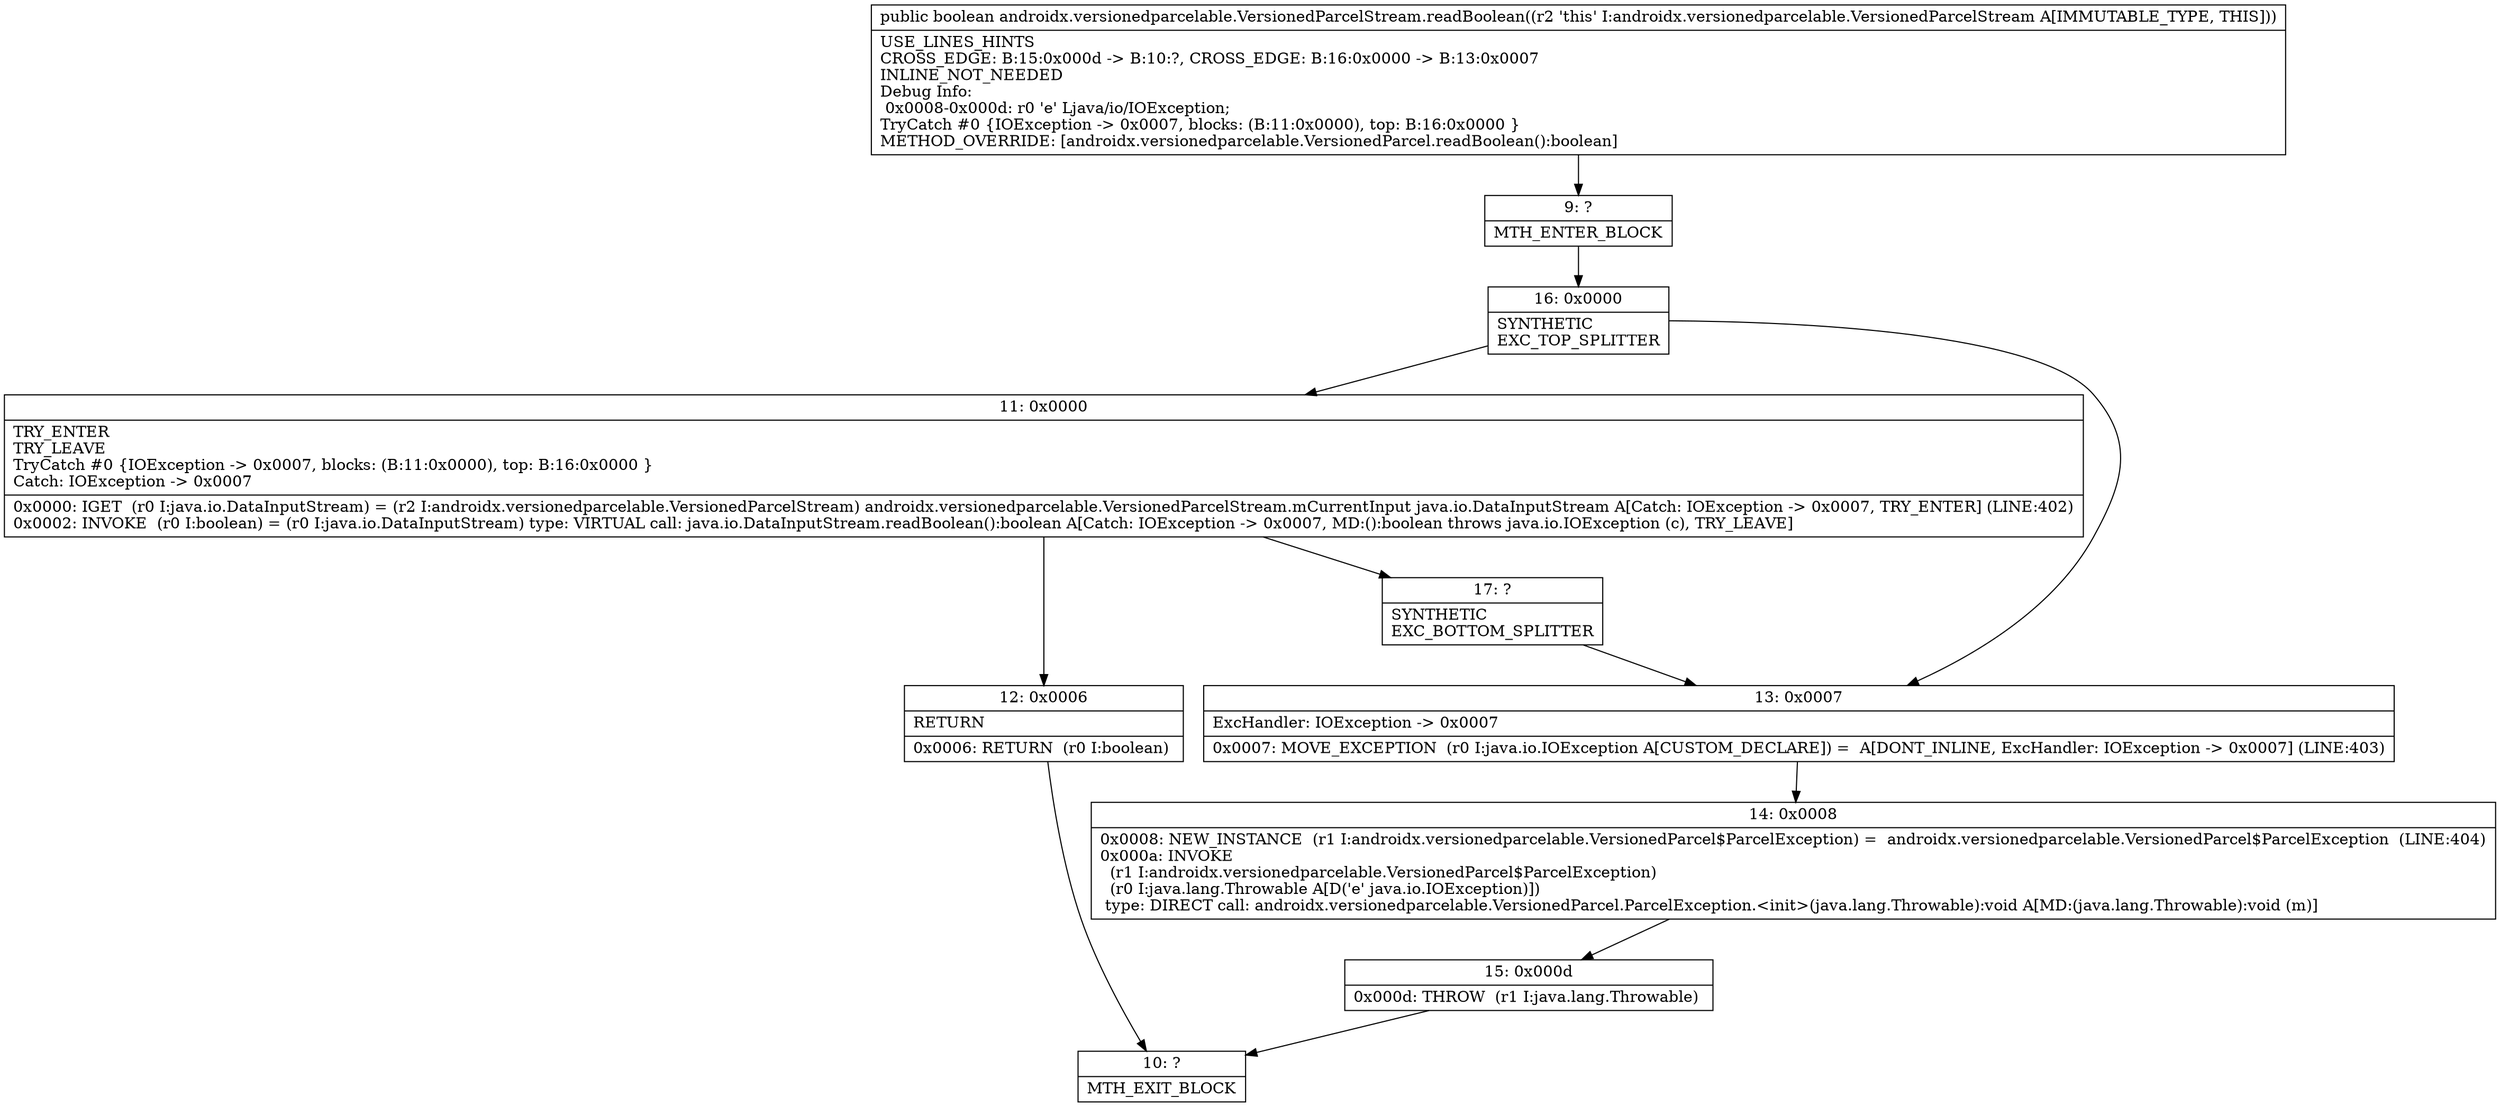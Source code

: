 digraph "CFG forandroidx.versionedparcelable.VersionedParcelStream.readBoolean()Z" {
Node_9 [shape=record,label="{9\:\ ?|MTH_ENTER_BLOCK\l}"];
Node_16 [shape=record,label="{16\:\ 0x0000|SYNTHETIC\lEXC_TOP_SPLITTER\l}"];
Node_11 [shape=record,label="{11\:\ 0x0000|TRY_ENTER\lTRY_LEAVE\lTryCatch #0 \{IOException \-\> 0x0007, blocks: (B:11:0x0000), top: B:16:0x0000 \}\lCatch: IOException \-\> 0x0007\l|0x0000: IGET  (r0 I:java.io.DataInputStream) = (r2 I:androidx.versionedparcelable.VersionedParcelStream) androidx.versionedparcelable.VersionedParcelStream.mCurrentInput java.io.DataInputStream A[Catch: IOException \-\> 0x0007, TRY_ENTER] (LINE:402)\l0x0002: INVOKE  (r0 I:boolean) = (r0 I:java.io.DataInputStream) type: VIRTUAL call: java.io.DataInputStream.readBoolean():boolean A[Catch: IOException \-\> 0x0007, MD:():boolean throws java.io.IOException (c), TRY_LEAVE]\l}"];
Node_12 [shape=record,label="{12\:\ 0x0006|RETURN\l|0x0006: RETURN  (r0 I:boolean) \l}"];
Node_10 [shape=record,label="{10\:\ ?|MTH_EXIT_BLOCK\l}"];
Node_17 [shape=record,label="{17\:\ ?|SYNTHETIC\lEXC_BOTTOM_SPLITTER\l}"];
Node_13 [shape=record,label="{13\:\ 0x0007|ExcHandler: IOException \-\> 0x0007\l|0x0007: MOVE_EXCEPTION  (r0 I:java.io.IOException A[CUSTOM_DECLARE]) =  A[DONT_INLINE, ExcHandler: IOException \-\> 0x0007] (LINE:403)\l}"];
Node_14 [shape=record,label="{14\:\ 0x0008|0x0008: NEW_INSTANCE  (r1 I:androidx.versionedparcelable.VersionedParcel$ParcelException) =  androidx.versionedparcelable.VersionedParcel$ParcelException  (LINE:404)\l0x000a: INVOKE  \l  (r1 I:androidx.versionedparcelable.VersionedParcel$ParcelException)\l  (r0 I:java.lang.Throwable A[D('e' java.io.IOException)])\l type: DIRECT call: androidx.versionedparcelable.VersionedParcel.ParcelException.\<init\>(java.lang.Throwable):void A[MD:(java.lang.Throwable):void (m)]\l}"];
Node_15 [shape=record,label="{15\:\ 0x000d|0x000d: THROW  (r1 I:java.lang.Throwable) \l}"];
MethodNode[shape=record,label="{public boolean androidx.versionedparcelable.VersionedParcelStream.readBoolean((r2 'this' I:androidx.versionedparcelable.VersionedParcelStream A[IMMUTABLE_TYPE, THIS]))  | USE_LINES_HINTS\lCROSS_EDGE: B:15:0x000d \-\> B:10:?, CROSS_EDGE: B:16:0x0000 \-\> B:13:0x0007\lINLINE_NOT_NEEDED\lDebug Info:\l  0x0008\-0x000d: r0 'e' Ljava\/io\/IOException;\lTryCatch #0 \{IOException \-\> 0x0007, blocks: (B:11:0x0000), top: B:16:0x0000 \}\lMETHOD_OVERRIDE: [androidx.versionedparcelable.VersionedParcel.readBoolean():boolean]\l}"];
MethodNode -> Node_9;Node_9 -> Node_16;
Node_16 -> Node_11;
Node_16 -> Node_13;
Node_11 -> Node_12;
Node_11 -> Node_17;
Node_12 -> Node_10;
Node_17 -> Node_13;
Node_13 -> Node_14;
Node_14 -> Node_15;
Node_15 -> Node_10;
}

